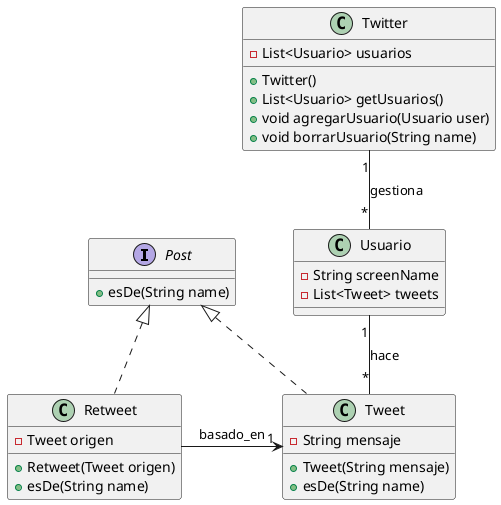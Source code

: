 @startuml

interface Post {
    + esDe(String name)
}

class Tweet implements Post {
    - String mensaje
    + Tweet(String mensaje)
    + esDe(String name)
}

class Retweet implements Post {
    - Tweet origen
    + Retweet(Tweet origen)
    + esDe(String name)
}

class Usuario {
    - String screenName
    - List<Tweet> tweets
}

class Twitter {
    - List<Usuario> usuarios
    + Twitter()
    + List<Usuario> getUsuarios()
    + void agregarUsuario(Usuario user)
    + void borrarUsuario(String name)
}

Usuario "1" -- "*" Tweet : hace
Twitter "1" -- "*" Usuario : gestiona
Retweet -> "1" Tweet : basado_en

@enduml